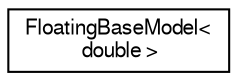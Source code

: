 digraph "Graphical Class Hierarchy"
{
  edge [fontname="FreeSans",fontsize="10",labelfontname="FreeSans",labelfontsize="10"];
  node [fontname="FreeSans",fontsize="10",shape=record];
  rankdir="LR";
  Node1 [label="FloatingBaseModel\<\l double \>",height=0.2,width=0.4,color="black", fillcolor="white", style="filled",URL="$d6/db1/class_floating_base_model.html"];
}
